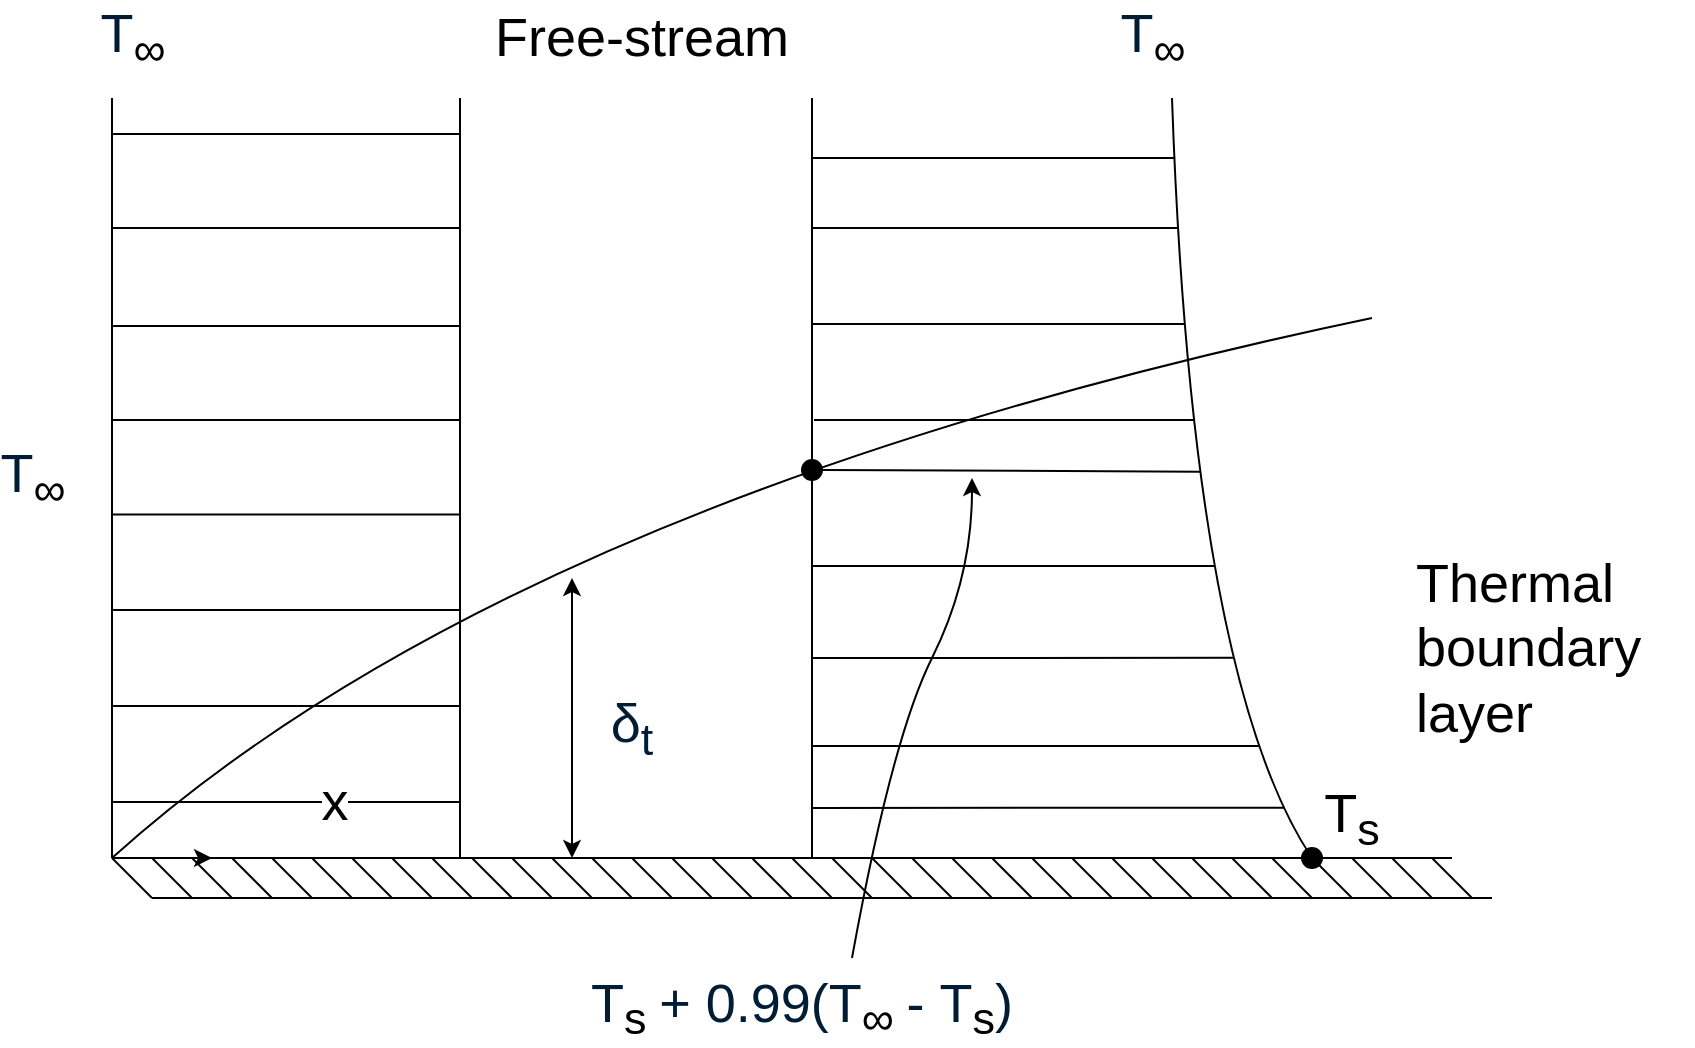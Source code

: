 <mxfile version="26.2.6">
  <diagram name="Page-1" id="enkoXHK_hNl_OuBuf8Rj">
    <mxGraphModel dx="1582" dy="598" grid="0" gridSize="10" guides="1" tooltips="1" connect="1" arrows="1" fold="1" page="0" pageScale="1" pageWidth="827" pageHeight="1169" math="0" shadow="0">
      <root>
        <mxCell id="0" />
        <mxCell id="1" parent="0" />
        <mxCell id="KzNhbVtvtu-OdBiYRIAu-2" value="" style="endArrow=none;html=1;rounded=0;" parent="1" edge="1">
          <mxGeometry width="50" height="50" relative="1" as="geometry">
            <mxPoint x="40" y="680" as="sourcePoint" />
            <mxPoint x="40" y="300" as="targetPoint" />
          </mxGeometry>
        </mxCell>
        <mxCell id="KzNhbVtvtu-OdBiYRIAu-3" value="" style="endArrow=none;html=1;rounded=0;" parent="1" edge="1">
          <mxGeometry width="50" height="50" relative="1" as="geometry">
            <mxPoint x="214" y="680" as="sourcePoint" />
            <mxPoint x="214" y="300" as="targetPoint" />
          </mxGeometry>
        </mxCell>
        <mxCell id="KzNhbVtvtu-OdBiYRIAu-4" value="" style="endArrow=none;html=1;rounded=0;" parent="1" edge="1">
          <mxGeometry width="50" height="50" relative="1" as="geometry">
            <mxPoint x="40" y="680" as="sourcePoint" />
            <mxPoint x="710" y="680" as="targetPoint" />
          </mxGeometry>
        </mxCell>
        <mxCell id="KzNhbVtvtu-OdBiYRIAu-5" value="" style="endArrow=none;html=1;rounded=0;" parent="1" edge="1">
          <mxGeometry width="50" height="50" relative="1" as="geometry">
            <mxPoint x="60" y="700" as="sourcePoint" />
            <mxPoint x="730" y="700" as="targetPoint" />
          </mxGeometry>
        </mxCell>
        <mxCell id="KzNhbVtvtu-OdBiYRIAu-6" value="" style="endArrow=none;html=1;rounded=0;" parent="1" edge="1">
          <mxGeometry width="50" height="50" relative="1" as="geometry">
            <mxPoint x="40" y="680" as="sourcePoint" />
            <mxPoint x="60" y="700" as="targetPoint" />
          </mxGeometry>
        </mxCell>
        <mxCell id="KzNhbVtvtu-OdBiYRIAu-7" value="" style="endArrow=none;html=1;rounded=0;" parent="1" edge="1">
          <mxGeometry width="50" height="50" relative="1" as="geometry">
            <mxPoint x="60" y="680" as="sourcePoint" />
            <mxPoint x="80" y="700" as="targetPoint" />
          </mxGeometry>
        </mxCell>
        <mxCell id="KzNhbVtvtu-OdBiYRIAu-8" value="" style="endArrow=none;html=1;rounded=0;" parent="1" edge="1">
          <mxGeometry width="50" height="50" relative="1" as="geometry">
            <mxPoint x="80" y="680" as="sourcePoint" />
            <mxPoint x="100" y="700" as="targetPoint" />
          </mxGeometry>
        </mxCell>
        <mxCell id="KzNhbVtvtu-OdBiYRIAu-9" value="" style="endArrow=none;html=1;rounded=0;" parent="1" edge="1">
          <mxGeometry width="50" height="50" relative="1" as="geometry">
            <mxPoint x="100" y="680" as="sourcePoint" />
            <mxPoint x="120" y="700" as="targetPoint" />
          </mxGeometry>
        </mxCell>
        <mxCell id="KzNhbVtvtu-OdBiYRIAu-10" value="" style="endArrow=none;html=1;rounded=0;" parent="1" edge="1">
          <mxGeometry width="50" height="50" relative="1" as="geometry">
            <mxPoint x="120" y="680" as="sourcePoint" />
            <mxPoint x="140" y="700" as="targetPoint" />
          </mxGeometry>
        </mxCell>
        <mxCell id="KzNhbVtvtu-OdBiYRIAu-11" value="" style="endArrow=none;html=1;rounded=0;" parent="1" edge="1">
          <mxGeometry width="50" height="50" relative="1" as="geometry">
            <mxPoint x="140" y="680" as="sourcePoint" />
            <mxPoint x="160" y="700" as="targetPoint" />
          </mxGeometry>
        </mxCell>
        <mxCell id="KzNhbVtvtu-OdBiYRIAu-12" value="" style="endArrow=none;html=1;rounded=0;" parent="1" edge="1">
          <mxGeometry width="50" height="50" relative="1" as="geometry">
            <mxPoint x="160" y="680" as="sourcePoint" />
            <mxPoint x="180" y="700" as="targetPoint" />
          </mxGeometry>
        </mxCell>
        <mxCell id="KzNhbVtvtu-OdBiYRIAu-13" value="" style="endArrow=none;html=1;rounded=0;" parent="1" edge="1">
          <mxGeometry width="50" height="50" relative="1" as="geometry">
            <mxPoint x="180" y="680" as="sourcePoint" />
            <mxPoint x="200" y="700" as="targetPoint" />
          </mxGeometry>
        </mxCell>
        <mxCell id="KzNhbVtvtu-OdBiYRIAu-14" value="" style="endArrow=none;html=1;rounded=0;" parent="1" edge="1">
          <mxGeometry width="50" height="50" relative="1" as="geometry">
            <mxPoint x="200" y="680" as="sourcePoint" />
            <mxPoint x="220" y="700" as="targetPoint" />
          </mxGeometry>
        </mxCell>
        <mxCell id="KzNhbVtvtu-OdBiYRIAu-15" value="" style="endArrow=none;html=1;rounded=0;" parent="1" edge="1">
          <mxGeometry width="50" height="50" relative="1" as="geometry">
            <mxPoint x="220" y="680" as="sourcePoint" />
            <mxPoint x="240" y="700" as="targetPoint" />
          </mxGeometry>
        </mxCell>
        <mxCell id="KzNhbVtvtu-OdBiYRIAu-16" value="" style="endArrow=none;html=1;rounded=0;" parent="1" edge="1">
          <mxGeometry width="50" height="50" relative="1" as="geometry">
            <mxPoint x="240" y="680" as="sourcePoint" />
            <mxPoint x="260" y="700" as="targetPoint" />
          </mxGeometry>
        </mxCell>
        <mxCell id="KzNhbVtvtu-OdBiYRIAu-17" value="" style="endArrow=none;html=1;rounded=0;" parent="1" edge="1">
          <mxGeometry width="50" height="50" relative="1" as="geometry">
            <mxPoint x="260" y="680" as="sourcePoint" />
            <mxPoint x="280" y="700" as="targetPoint" />
          </mxGeometry>
        </mxCell>
        <mxCell id="KzNhbVtvtu-OdBiYRIAu-18" value="" style="endArrow=none;html=1;rounded=0;" parent="1" edge="1">
          <mxGeometry width="50" height="50" relative="1" as="geometry">
            <mxPoint x="280" y="680" as="sourcePoint" />
            <mxPoint x="300" y="700" as="targetPoint" />
          </mxGeometry>
        </mxCell>
        <mxCell id="KzNhbVtvtu-OdBiYRIAu-19" value="" style="endArrow=none;html=1;rounded=0;" parent="1" edge="1">
          <mxGeometry width="50" height="50" relative="1" as="geometry">
            <mxPoint x="300" y="680" as="sourcePoint" />
            <mxPoint x="320" y="700" as="targetPoint" />
          </mxGeometry>
        </mxCell>
        <mxCell id="KzNhbVtvtu-OdBiYRIAu-20" value="" style="endArrow=none;html=1;rounded=0;" parent="1" edge="1">
          <mxGeometry width="50" height="50" relative="1" as="geometry">
            <mxPoint x="320" y="680" as="sourcePoint" />
            <mxPoint x="340" y="700" as="targetPoint" />
          </mxGeometry>
        </mxCell>
        <mxCell id="KzNhbVtvtu-OdBiYRIAu-21" value="" style="endArrow=none;html=1;rounded=0;" parent="1" edge="1">
          <mxGeometry width="50" height="50" relative="1" as="geometry">
            <mxPoint x="340" y="680" as="sourcePoint" />
            <mxPoint x="360" y="700" as="targetPoint" />
          </mxGeometry>
        </mxCell>
        <mxCell id="KzNhbVtvtu-OdBiYRIAu-22" value="" style="endArrow=none;html=1;rounded=0;" parent="1" edge="1">
          <mxGeometry width="50" height="50" relative="1" as="geometry">
            <mxPoint x="360" y="680" as="sourcePoint" />
            <mxPoint x="380" y="700" as="targetPoint" />
          </mxGeometry>
        </mxCell>
        <mxCell id="KzNhbVtvtu-OdBiYRIAu-23" value="" style="endArrow=none;html=1;rounded=0;" parent="1" edge="1">
          <mxGeometry width="50" height="50" relative="1" as="geometry">
            <mxPoint x="380" y="680" as="sourcePoint" />
            <mxPoint x="400" y="700" as="targetPoint" />
          </mxGeometry>
        </mxCell>
        <mxCell id="KzNhbVtvtu-OdBiYRIAu-24" value="" style="endArrow=none;html=1;rounded=0;" parent="1" edge="1">
          <mxGeometry width="50" height="50" relative="1" as="geometry">
            <mxPoint x="400" y="680" as="sourcePoint" />
            <mxPoint x="420" y="700" as="targetPoint" />
          </mxGeometry>
        </mxCell>
        <mxCell id="KzNhbVtvtu-OdBiYRIAu-25" value="" style="endArrow=none;html=1;rounded=0;" parent="1" edge="1">
          <mxGeometry width="50" height="50" relative="1" as="geometry">
            <mxPoint x="420" y="680" as="sourcePoint" />
            <mxPoint x="440" y="700" as="targetPoint" />
          </mxGeometry>
        </mxCell>
        <mxCell id="KzNhbVtvtu-OdBiYRIAu-26" value="" style="endArrow=none;html=1;rounded=0;" parent="1" edge="1">
          <mxGeometry width="50" height="50" relative="1" as="geometry">
            <mxPoint x="440" y="680" as="sourcePoint" />
            <mxPoint x="460" y="700" as="targetPoint" />
          </mxGeometry>
        </mxCell>
        <mxCell id="KzNhbVtvtu-OdBiYRIAu-27" value="" style="endArrow=none;html=1;rounded=0;" parent="1" edge="1">
          <mxGeometry width="50" height="50" relative="1" as="geometry">
            <mxPoint x="460" y="680" as="sourcePoint" />
            <mxPoint x="480" y="700" as="targetPoint" />
          </mxGeometry>
        </mxCell>
        <mxCell id="KzNhbVtvtu-OdBiYRIAu-28" value="" style="endArrow=none;html=1;rounded=0;" parent="1" edge="1">
          <mxGeometry width="50" height="50" relative="1" as="geometry">
            <mxPoint x="480" y="680" as="sourcePoint" />
            <mxPoint x="500" y="700" as="targetPoint" />
          </mxGeometry>
        </mxCell>
        <mxCell id="KzNhbVtvtu-OdBiYRIAu-29" value="" style="endArrow=none;html=1;rounded=0;" parent="1" edge="1">
          <mxGeometry width="50" height="50" relative="1" as="geometry">
            <mxPoint x="500" y="680" as="sourcePoint" />
            <mxPoint x="520" y="700" as="targetPoint" />
          </mxGeometry>
        </mxCell>
        <mxCell id="KzNhbVtvtu-OdBiYRIAu-30" value="" style="endArrow=none;html=1;rounded=0;" parent="1" edge="1">
          <mxGeometry width="50" height="50" relative="1" as="geometry">
            <mxPoint x="520" y="680" as="sourcePoint" />
            <mxPoint x="540" y="700" as="targetPoint" />
          </mxGeometry>
        </mxCell>
        <mxCell id="KzNhbVtvtu-OdBiYRIAu-31" value="" style="endArrow=none;html=1;rounded=0;" parent="1" edge="1">
          <mxGeometry width="50" height="50" relative="1" as="geometry">
            <mxPoint x="540" y="680" as="sourcePoint" />
            <mxPoint x="560" y="700" as="targetPoint" />
          </mxGeometry>
        </mxCell>
        <mxCell id="KzNhbVtvtu-OdBiYRIAu-32" value="" style="endArrow=none;html=1;rounded=0;" parent="1" edge="1">
          <mxGeometry width="50" height="50" relative="1" as="geometry">
            <mxPoint x="560" y="680" as="sourcePoint" />
            <mxPoint x="580" y="700" as="targetPoint" />
          </mxGeometry>
        </mxCell>
        <mxCell id="KzNhbVtvtu-OdBiYRIAu-33" value="" style="endArrow=none;html=1;rounded=0;" parent="1" edge="1">
          <mxGeometry width="50" height="50" relative="1" as="geometry">
            <mxPoint x="580" y="680" as="sourcePoint" />
            <mxPoint x="600" y="700" as="targetPoint" />
          </mxGeometry>
        </mxCell>
        <mxCell id="KzNhbVtvtu-OdBiYRIAu-34" value="" style="endArrow=none;html=1;rounded=0;" parent="1" edge="1">
          <mxGeometry width="50" height="50" relative="1" as="geometry">
            <mxPoint x="600" y="680" as="sourcePoint" />
            <mxPoint x="620" y="700" as="targetPoint" />
          </mxGeometry>
        </mxCell>
        <mxCell id="KzNhbVtvtu-OdBiYRIAu-35" value="" style="endArrow=none;html=1;rounded=0;" parent="1" edge="1">
          <mxGeometry width="50" height="50" relative="1" as="geometry">
            <mxPoint x="620" y="680" as="sourcePoint" />
            <mxPoint x="640" y="700" as="targetPoint" />
          </mxGeometry>
        </mxCell>
        <mxCell id="KzNhbVtvtu-OdBiYRIAu-36" value="" style="endArrow=none;html=1;rounded=0;" parent="1" edge="1">
          <mxGeometry width="50" height="50" relative="1" as="geometry">
            <mxPoint x="640" y="680" as="sourcePoint" />
            <mxPoint x="660" y="700" as="targetPoint" />
          </mxGeometry>
        </mxCell>
        <mxCell id="KzNhbVtvtu-OdBiYRIAu-37" value="" style="endArrow=none;html=1;rounded=0;" parent="1" edge="1">
          <mxGeometry width="50" height="50" relative="1" as="geometry">
            <mxPoint x="660" y="680" as="sourcePoint" />
            <mxPoint x="680" y="700" as="targetPoint" />
          </mxGeometry>
        </mxCell>
        <mxCell id="KzNhbVtvtu-OdBiYRIAu-38" value="" style="endArrow=none;html=1;rounded=0;" parent="1" edge="1">
          <mxGeometry width="50" height="50" relative="1" as="geometry">
            <mxPoint x="680" y="680" as="sourcePoint" />
            <mxPoint x="700" y="700" as="targetPoint" />
          </mxGeometry>
        </mxCell>
        <mxCell id="KzNhbVtvtu-OdBiYRIAu-39" value="" style="endArrow=none;html=1;rounded=0;" parent="1" edge="1">
          <mxGeometry width="50" height="50" relative="1" as="geometry">
            <mxPoint x="700" y="680" as="sourcePoint" />
            <mxPoint x="720" y="700" as="targetPoint" />
          </mxGeometry>
        </mxCell>
        <mxCell id="KzNhbVtvtu-OdBiYRIAu-41" value="" style="endArrow=none;html=1;rounded=0;" parent="1" edge="1">
          <mxGeometry width="50" height="50" relative="1" as="geometry">
            <mxPoint x="40" y="318" as="sourcePoint" />
            <mxPoint x="214" y="318" as="targetPoint" />
          </mxGeometry>
        </mxCell>
        <mxCell id="KzNhbVtvtu-OdBiYRIAu-42" value="" style="endArrow=none;html=1;rounded=0;" parent="1" edge="1">
          <mxGeometry width="50" height="50" relative="1" as="geometry">
            <mxPoint x="40" y="365" as="sourcePoint" />
            <mxPoint x="214" y="365" as="targetPoint" />
          </mxGeometry>
        </mxCell>
        <mxCell id="KzNhbVtvtu-OdBiYRIAu-43" value="" style="endArrow=none;html=1;rounded=0;" parent="1" edge="1">
          <mxGeometry width="50" height="50" relative="1" as="geometry">
            <mxPoint x="40" y="414" as="sourcePoint" />
            <mxPoint x="214" y="414" as="targetPoint" />
          </mxGeometry>
        </mxCell>
        <mxCell id="KzNhbVtvtu-OdBiYRIAu-44" value="" style="endArrow=none;html=1;rounded=0;" parent="1" edge="1">
          <mxGeometry width="50" height="50" relative="1" as="geometry">
            <mxPoint x="40" y="461" as="sourcePoint" />
            <mxPoint x="214" y="461" as="targetPoint" />
          </mxGeometry>
        </mxCell>
        <mxCell id="KzNhbVtvtu-OdBiYRIAu-45" value="" style="endArrow=none;html=1;rounded=0;" parent="1" edge="1">
          <mxGeometry width="50" height="50" relative="1" as="geometry">
            <mxPoint x="40" y="508.26" as="sourcePoint" />
            <mxPoint x="214" y="508.26" as="targetPoint" />
          </mxGeometry>
        </mxCell>
        <mxCell id="KzNhbVtvtu-OdBiYRIAu-46" value="" style="endArrow=none;html=1;rounded=0;" parent="1" edge="1">
          <mxGeometry width="50" height="50" relative="1" as="geometry">
            <mxPoint x="40" y="556" as="sourcePoint" />
            <mxPoint x="214" y="556" as="targetPoint" />
          </mxGeometry>
        </mxCell>
        <mxCell id="KzNhbVtvtu-OdBiYRIAu-47" value="" style="endArrow=none;html=1;rounded=0;" parent="1" edge="1">
          <mxGeometry width="50" height="50" relative="1" as="geometry">
            <mxPoint x="40" y="604" as="sourcePoint" />
            <mxPoint x="214" y="604" as="targetPoint" />
          </mxGeometry>
        </mxCell>
        <mxCell id="KzNhbVtvtu-OdBiYRIAu-48" value="" style="endArrow=none;html=1;rounded=0;" parent="1" edge="1">
          <mxGeometry width="50" height="50" relative="1" as="geometry">
            <mxPoint x="40" y="652" as="sourcePoint" />
            <mxPoint x="214" y="652" as="targetPoint" />
          </mxGeometry>
        </mxCell>
        <mxCell id="KzNhbVtvtu-OdBiYRIAu-49" value="&lt;font style=&quot;font-size: 27px;&quot;&gt;x&lt;/font&gt;" style="edgeLabel;html=1;align=center;verticalAlign=middle;resizable=0;points=[];" parent="KzNhbVtvtu-OdBiYRIAu-48" vertex="1" connectable="0">
          <mxGeometry x="0.275" relative="1" as="geometry">
            <mxPoint as="offset" />
          </mxGeometry>
        </mxCell>
        <mxCell id="KzNhbVtvtu-OdBiYRIAu-50" value="" style="endArrow=none;html=1;rounded=0;" parent="1" source="BpvmpLQq6f-2YsPC9vpn-24" edge="1">
          <mxGeometry width="50" height="50" relative="1" as="geometry">
            <mxPoint x="390" y="680" as="sourcePoint" />
            <mxPoint x="390" y="300" as="targetPoint" />
          </mxGeometry>
        </mxCell>
        <mxCell id="KzNhbVtvtu-OdBiYRIAu-51" value="" style="endArrow=classic;startArrow=classic;html=1;rounded=0;" parent="1" edge="1">
          <mxGeometry width="50" height="50" relative="1" as="geometry">
            <mxPoint x="270" y="680" as="sourcePoint" />
            <mxPoint x="270" y="540" as="targetPoint" />
          </mxGeometry>
        </mxCell>
        <mxCell id="KzNhbVtvtu-OdBiYRIAu-53" value="&lt;font style=&quot;font-size: 27px;&quot;&gt;&lt;span style=&quot;color: rgb(0, 29, 53); font-family: &amp;quot;Google Sans&amp;quot;, Arial, sans-serif; text-align: start; text-wrap-mode: wrap;&quot;&gt;&lt;font style=&quot;&quot;&gt;T&lt;/font&gt;&lt;/span&gt;&lt;sub&gt;∞&lt;/sub&gt;&lt;/font&gt;" style="edgeLabel;html=1;align=center;verticalAlign=middle;resizable=0;points=[];" parent="1" vertex="1" connectable="0">
          <mxGeometry y="489.996" as="geometry" />
        </mxCell>
        <mxCell id="BpvmpLQq6f-2YsPC9vpn-2" value="&lt;font style=&quot;font-size: 27px;&quot;&gt;&lt;span style=&quot;color: rgb(0, 29, 53); font-family: &amp;quot;Google Sans&amp;quot;, Arial, sans-serif; text-align: start; text-wrap-mode: wrap;&quot;&gt;&lt;font style=&quot;&quot;&gt;T&lt;/font&gt;&lt;/span&gt;&lt;sub&gt;∞&lt;/sub&gt;&lt;/font&gt;" style="edgeLabel;html=1;align=center;verticalAlign=middle;resizable=0;points=[];" parent="1" vertex="1" connectable="0">
          <mxGeometry x="560" y="269.996" as="geometry" />
        </mxCell>
        <mxCell id="BpvmpLQq6f-2YsPC9vpn-3" value="&lt;font style=&quot;font-size: 27px;&quot;&gt;&lt;span style=&quot;color: rgb(0, 29, 53); font-family: &amp;quot;Google Sans&amp;quot;, Arial, sans-serif; text-align: start; text-wrap-mode: wrap;&quot;&gt;&lt;font style=&quot;&quot;&gt;T&lt;/font&gt;&lt;/span&gt;&lt;sub&gt;∞&lt;/sub&gt;&lt;/font&gt;" style="edgeLabel;html=1;align=center;verticalAlign=middle;resizable=0;points=[];" parent="1" vertex="1" connectable="0">
          <mxGeometry x="50" y="269.996" as="geometry" />
        </mxCell>
        <mxCell id="BpvmpLQq6f-2YsPC9vpn-5" value="&lt;font style=&quot;font-size: 27px;&quot;&gt;&lt;span style=&quot;color: rgb(0, 29, 53); font-family: &amp;quot;Google Sans&amp;quot;, Arial, sans-serif; text-align: start; background-color: rgb(255, 255, 255);&quot;&gt;T&lt;/span&gt;&lt;sub style=&quot;text-wrap-mode: nowrap; background-color: rgb(255, 255, 255); color: rgb(0, 0, 0);&quot;&gt;s&amp;nbsp;&lt;/sub&gt;&lt;span style=&quot;color: rgb(0, 29, 53); font-family: &amp;quot;Google Sans&amp;quot;, Arial, sans-serif; text-align: start; background-color: rgb(255, 255, 255);&quot;&gt;+&amp;nbsp;&lt;/span&gt;&lt;span style=&quot;color: rgb(0, 29, 53); font-family: &amp;quot;Google Sans&amp;quot;, Arial, sans-serif; text-align: start; background-color: rgb(255, 255, 255);&quot;&gt;0.99(T&lt;/span&gt;&lt;sub style=&quot;text-wrap-mode: nowrap; background-color: rgb(255, 255, 255); color: rgb(0, 0, 0);&quot;&gt;∞&amp;nbsp;&lt;/sub&gt;&lt;span style=&quot;color: rgb(0, 29, 53); font-family: &amp;quot;Google Sans&amp;quot;, Arial, sans-serif; text-align: start; background-color: rgb(255, 255, 255);&quot;&gt;-&amp;nbsp;&lt;/span&gt;&lt;span style=&quot;color: rgb(0, 29, 53); font-family: &amp;quot;Google Sans&amp;quot;, Arial, sans-serif; text-align: start; background-color: rgb(255, 255, 255);&quot;&gt;T&lt;/span&gt;&lt;sub style=&quot;text-wrap-mode: nowrap; background-color: rgb(255, 255, 255); color: rgb(0, 0, 0);&quot;&gt;s&lt;/sub&gt;&lt;span style=&quot;color: rgb(0, 29, 53); font-family: &amp;quot;Google Sans&amp;quot;, Arial, sans-serif; text-align: start; background-color: rgb(255, 255, 255);&quot;&gt;)&lt;/span&gt;&lt;/font&gt;" style="text;html=1;align=center;verticalAlign=middle;whiteSpace=wrap;rounded=0;" parent="1" vertex="1">
          <mxGeometry x="200" y="740" width="370" height="30" as="geometry" />
        </mxCell>
        <mxCell id="BpvmpLQq6f-2YsPC9vpn-6" value="&lt;font style=&quot;font-size: 27px;&quot;&gt;Free-stream&lt;/font&gt;" style="text;html=1;align=center;verticalAlign=middle;whiteSpace=wrap;rounded=0;" parent="1" vertex="1">
          <mxGeometry x="190" y="255" width="230" height="30" as="geometry" />
        </mxCell>
        <mxCell id="BpvmpLQq6f-2YsPC9vpn-7" value="&lt;font style=&quot;font-size: 27px;&quot;&gt;Thermal&lt;/font&gt;&lt;div&gt;&lt;font style=&quot;font-size: 27px;&quot;&gt;boundary&lt;/font&gt;&lt;/div&gt;&lt;div&gt;&lt;font style=&quot;font-size: 27px;&quot;&gt;layer&lt;/font&gt;&lt;/div&gt;" style="text;html=1;align=left;verticalAlign=middle;whiteSpace=wrap;rounded=0;" parent="1" vertex="1">
          <mxGeometry x="690" y="510" width="140" height="130" as="geometry" />
        </mxCell>
        <mxCell id="BpvmpLQq6f-2YsPC9vpn-8" value="&lt;font style=&quot;font-size: 27px;&quot;&gt;T&lt;sub&gt;s&lt;/sub&gt;&lt;/font&gt;" style="text;html=1;align=center;verticalAlign=middle;whiteSpace=wrap;rounded=0;" parent="1" vertex="1">
          <mxGeometry x="630" y="645" width="60" height="30" as="geometry" />
        </mxCell>
        <mxCell id="BpvmpLQq6f-2YsPC9vpn-10" value="&lt;span style=&quot;color: rgb(0, 29, 53); font-family: &amp;quot;Google Sans&amp;quot;, Arial, sans-serif; font-size: 27px; text-align: start;&quot;&gt;δ&lt;sub&gt;t&lt;/sub&gt;&lt;/span&gt;" style="text;html=1;align=center;verticalAlign=middle;whiteSpace=wrap;rounded=0;" parent="1" vertex="1">
          <mxGeometry x="270" y="600" width="60" height="30" as="geometry" />
        </mxCell>
        <mxCell id="BpvmpLQq6f-2YsPC9vpn-11" value="" style="endArrow=none;html=1;rounded=0;curved=1;" parent="1" edge="1">
          <mxGeometry width="50" height="50" relative="1" as="geometry">
            <mxPoint x="40" y="680" as="sourcePoint" />
            <mxPoint x="670" y="410" as="targetPoint" />
            <Array as="points">
              <mxPoint x="240" y="500" />
            </Array>
          </mxGeometry>
        </mxCell>
        <mxCell id="BpvmpLQq6f-2YsPC9vpn-12" value="" style="endArrow=none;html=1;rounded=0;curved=1;" parent="1" edge="1">
          <mxGeometry width="50" height="50" relative="1" as="geometry">
            <mxPoint x="640" y="680" as="sourcePoint" />
            <mxPoint x="570" y="300" as="targetPoint" />
            <Array as="points">
              <mxPoint x="580" y="590" />
            </Array>
          </mxGeometry>
        </mxCell>
        <mxCell id="BpvmpLQq6f-2YsPC9vpn-14" value="" style="endArrow=none;html=1;rounded=0;" parent="1" edge="1">
          <mxGeometry width="50" height="50" relative="1" as="geometry">
            <mxPoint x="390" y="330" as="sourcePoint" />
            <mxPoint x="571" y="330" as="targetPoint" />
          </mxGeometry>
        </mxCell>
        <mxCell id="BpvmpLQq6f-2YsPC9vpn-15" value="" style="endArrow=none;html=1;rounded=0;" parent="1" edge="1">
          <mxGeometry width="50" height="50" relative="1" as="geometry">
            <mxPoint x="390" y="365" as="sourcePoint" />
            <mxPoint x="573" y="365" as="targetPoint" />
          </mxGeometry>
        </mxCell>
        <mxCell id="BpvmpLQq6f-2YsPC9vpn-16" value="" style="endArrow=none;html=1;rounded=0;" parent="1" edge="1">
          <mxGeometry width="50" height="50" relative="1" as="geometry">
            <mxPoint x="390" y="413" as="sourcePoint" />
            <mxPoint x="576" y="413" as="targetPoint" />
          </mxGeometry>
        </mxCell>
        <mxCell id="BpvmpLQq6f-2YsPC9vpn-17" value="" style="endArrow=none;html=1;rounded=0;" parent="1" edge="1">
          <mxGeometry width="50" height="50" relative="1" as="geometry">
            <mxPoint x="391" y="461" as="sourcePoint" />
            <mxPoint x="581" y="461" as="targetPoint" />
          </mxGeometry>
        </mxCell>
        <mxCell id="BpvmpLQq6f-2YsPC9vpn-18" value="" style="endArrow=none;html=1;rounded=0;exitX=1;exitY=0.5;exitDx=0;exitDy=0;" parent="1" edge="1" source="BpvmpLQq6f-2YsPC9vpn-24">
          <mxGeometry width="50" height="50" relative="1" as="geometry">
            <mxPoint x="416" y="487" as="sourcePoint" />
            <mxPoint x="584" y="486.84" as="targetPoint" />
          </mxGeometry>
        </mxCell>
        <mxCell id="BpvmpLQq6f-2YsPC9vpn-19" value="" style="endArrow=none;html=1;rounded=0;" parent="1" edge="1">
          <mxGeometry width="50" height="50" relative="1" as="geometry">
            <mxPoint x="390" y="534" as="sourcePoint" />
            <mxPoint x="591" y="534" as="targetPoint" />
          </mxGeometry>
        </mxCell>
        <mxCell id="BpvmpLQq6f-2YsPC9vpn-20" value="" style="endArrow=none;html=1;rounded=0;" parent="1" edge="1">
          <mxGeometry width="50" height="50" relative="1" as="geometry">
            <mxPoint x="390" y="580" as="sourcePoint" />
            <mxPoint x="601" y="579.92" as="targetPoint" />
          </mxGeometry>
        </mxCell>
        <mxCell id="BpvmpLQq6f-2YsPC9vpn-21" value="" style="endArrow=none;html=1;rounded=0;" parent="1" edge="1">
          <mxGeometry width="50" height="50" relative="1" as="geometry">
            <mxPoint x="390" y="624" as="sourcePoint" />
            <mxPoint x="614" y="624" as="targetPoint" />
          </mxGeometry>
        </mxCell>
        <mxCell id="BpvmpLQq6f-2YsPC9vpn-22" value="" style="endArrow=none;html=1;rounded=0;" parent="1" edge="1">
          <mxGeometry width="50" height="50" relative="1" as="geometry">
            <mxPoint x="390" y="655" as="sourcePoint" />
            <mxPoint x="626" y="654.83" as="targetPoint" />
          </mxGeometry>
        </mxCell>
        <mxCell id="BpvmpLQq6f-2YsPC9vpn-23" value="" style="endArrow=classic;html=1;rounded=0;curved=1;" parent="1" edge="1">
          <mxGeometry width="50" height="50" relative="1" as="geometry">
            <mxPoint x="410" y="730" as="sourcePoint" />
            <mxPoint x="470" y="490" as="targetPoint" />
            <Array as="points">
              <mxPoint x="430" y="620" />
              <mxPoint x="470" y="540" />
            </Array>
          </mxGeometry>
        </mxCell>
        <mxCell id="BpvmpLQq6f-2YsPC9vpn-25" value="" style="endArrow=none;html=1;rounded=0;" parent="1" target="BpvmpLQq6f-2YsPC9vpn-24" edge="1">
          <mxGeometry width="50" height="50" relative="1" as="geometry">
            <mxPoint x="390" y="680" as="sourcePoint" />
            <mxPoint x="390" y="300" as="targetPoint" />
          </mxGeometry>
        </mxCell>
        <mxCell id="BpvmpLQq6f-2YsPC9vpn-24" value="" style="ellipse;whiteSpace=wrap;html=1;aspect=fixed;fillColor=#000000;" parent="1" vertex="1">
          <mxGeometry x="385" y="481" width="10" height="10" as="geometry" />
        </mxCell>
        <mxCell id="BpvmpLQq6f-2YsPC9vpn-26" value="" style="ellipse;whiteSpace=wrap;html=1;aspect=fixed;fillColor=#000000;" parent="1" vertex="1">
          <mxGeometry x="635" y="675" width="10" height="10" as="geometry" />
        </mxCell>
        <mxCell id="BpvmpLQq6f-2YsPC9vpn-27" value="" style="endArrow=classic;html=1;rounded=0;" parent="1" edge="1">
          <mxGeometry width="50" height="50" relative="1" as="geometry">
            <mxPoint x="40" y="680" as="sourcePoint" />
            <mxPoint x="90" y="680" as="targetPoint" />
          </mxGeometry>
        </mxCell>
        <mxCell id="BpvmpLQq6f-2YsPC9vpn-29" value="" style="endArrow=none;html=1;rounded=0;" parent="1" edge="1">
          <mxGeometry width="50" height="50" relative="1" as="geometry">
            <mxPoint x="40" y="652" as="sourcePoint" />
            <mxPoint x="40" y="652" as="targetPoint" />
          </mxGeometry>
        </mxCell>
      </root>
    </mxGraphModel>
  </diagram>
</mxfile>
